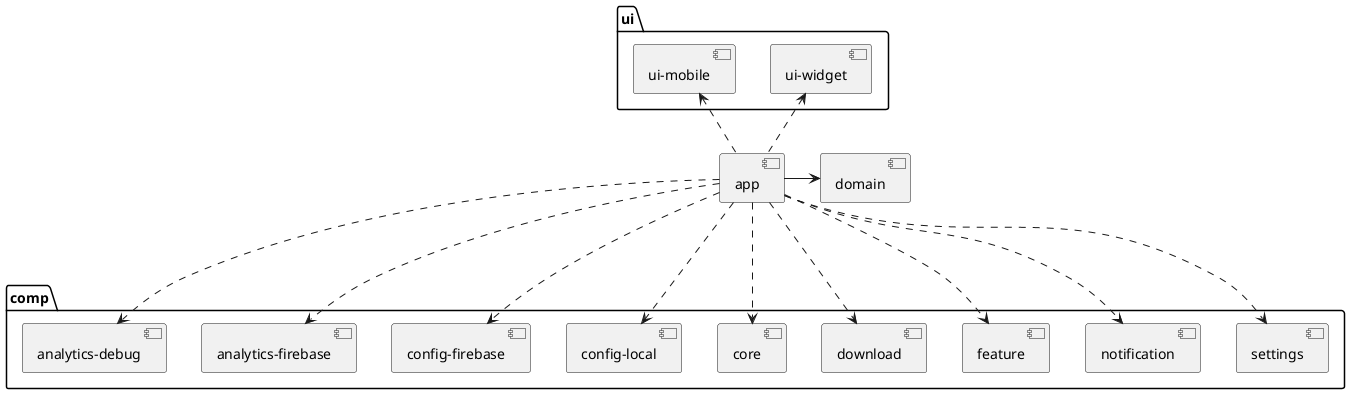 @startuml
folder "ui" {
  [ui-mobile]
  [ui-widget]
}

folder "comp" {
  [analytics-debug]
  [analytics-firebase]
  [config-firebase]
  [config-local]
  [core]
  [download]
  [feature]
  [notification]
  [settings]
}

[app] ...> [analytics-debug]
[app] ...> [analytics-firebase]
[app] ...> [config-firebase]
[app] ...> [config-local]
[app] ...> [core]
[app] ...> [download]
[app] ...> [feature]
[app] ...> [notification]
[app] ...> [settings]
[app] .up.> [ui-mobile]
[app] .up.> [ui-widget]

[app] -right--> [domain]
@enduml
